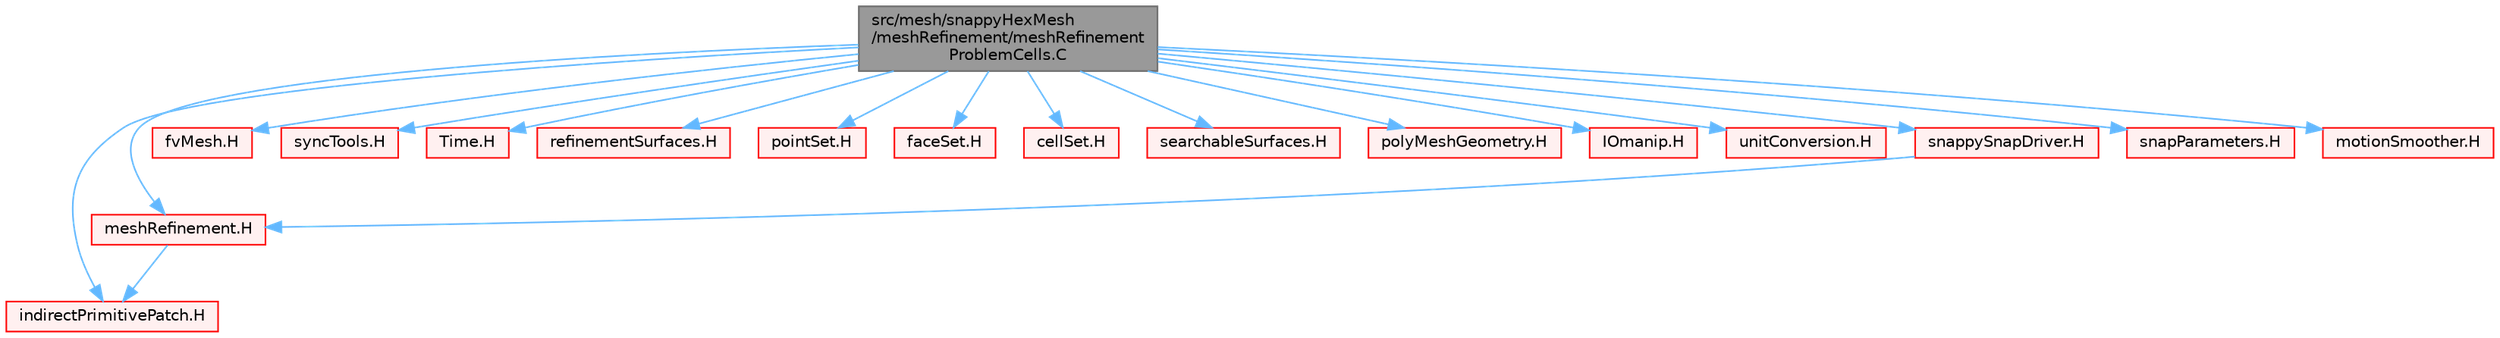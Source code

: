 digraph "src/mesh/snappyHexMesh/meshRefinement/meshRefinementProblemCells.C"
{
 // LATEX_PDF_SIZE
  bgcolor="transparent";
  edge [fontname=Helvetica,fontsize=10,labelfontname=Helvetica,labelfontsize=10];
  node [fontname=Helvetica,fontsize=10,shape=box,height=0.2,width=0.4];
  Node1 [id="Node000001",label="src/mesh/snappyHexMesh\l/meshRefinement/meshRefinement\lProblemCells.C",height=0.2,width=0.4,color="gray40", fillcolor="grey60", style="filled", fontcolor="black",tooltip=" "];
  Node1 -> Node2 [id="edge1_Node000001_Node000002",color="steelblue1",style="solid",tooltip=" "];
  Node2 [id="Node000002",label="meshRefinement.H",height=0.2,width=0.4,color="red", fillcolor="#FFF0F0", style="filled",URL="$meshRefinement_8H.html",tooltip=" "];
  Node2 -> Node233 [id="edge2_Node000002_Node000233",color="steelblue1",style="solid",tooltip=" "];
  Node233 [id="Node000233",label="indirectPrimitivePatch.H",height=0.2,width=0.4,color="red", fillcolor="#FFF0F0", style="filled",URL="$indirectPrimitivePatch_8H.html",tooltip=" "];
  Node1 -> Node290 [id="edge3_Node000001_Node000290",color="steelblue1",style="solid",tooltip=" "];
  Node290 [id="Node000290",label="fvMesh.H",height=0.2,width=0.4,color="red", fillcolor="#FFF0F0", style="filled",URL="$fvMesh_8H.html",tooltip=" "];
  Node1 -> Node367 [id="edge4_Node000001_Node000367",color="steelblue1",style="solid",tooltip=" "];
  Node367 [id="Node000367",label="syncTools.H",height=0.2,width=0.4,color="red", fillcolor="#FFF0F0", style="filled",URL="$syncTools_8H.html",tooltip=" "];
  Node1 -> Node381 [id="edge5_Node000001_Node000381",color="steelblue1",style="solid",tooltip=" "];
  Node381 [id="Node000381",label="Time.H",height=0.2,width=0.4,color="red", fillcolor="#FFF0F0", style="filled",URL="$Time_8H.html",tooltip=" "];
  Node1 -> Node406 [id="edge6_Node000001_Node000406",color="steelblue1",style="solid",tooltip=" "];
  Node406 [id="Node000406",label="refinementSurfaces.H",height=0.2,width=0.4,color="red", fillcolor="#FFF0F0", style="filled",URL="$refinementSurfaces_8H.html",tooltip=" "];
  Node1 -> Node441 [id="edge7_Node000001_Node000441",color="steelblue1",style="solid",tooltip=" "];
  Node441 [id="Node000441",label="pointSet.H",height=0.2,width=0.4,color="red", fillcolor="#FFF0F0", style="filled",URL="$pointSet_8H.html",tooltip=" "];
  Node1 -> Node443 [id="edge8_Node000001_Node000443",color="steelblue1",style="solid",tooltip=" "];
  Node443 [id="Node000443",label="faceSet.H",height=0.2,width=0.4,color="red", fillcolor="#FFF0F0", style="filled",URL="$faceSet_8H.html",tooltip=" "];
  Node1 -> Node233 [id="edge9_Node000001_Node000233",color="steelblue1",style="solid",tooltip=" "];
  Node1 -> Node444 [id="edge10_Node000001_Node000444",color="steelblue1",style="solid",tooltip=" "];
  Node444 [id="Node000444",label="cellSet.H",height=0.2,width=0.4,color="red", fillcolor="#FFF0F0", style="filled",URL="$cellSet_8H.html",tooltip=" "];
  Node1 -> Node445 [id="edge11_Node000001_Node000445",color="steelblue1",style="solid",tooltip=" "];
  Node445 [id="Node000445",label="searchableSurfaces.H",height=0.2,width=0.4,color="red", fillcolor="#FFF0F0", style="filled",URL="$searchableSurfaces_8H.html",tooltip=" "];
  Node1 -> Node447 [id="edge12_Node000001_Node000447",color="steelblue1",style="solid",tooltip=" "];
  Node447 [id="Node000447",label="polyMeshGeometry.H",height=0.2,width=0.4,color="red", fillcolor="#FFF0F0", style="filled",URL="$polyMeshGeometry_8H.html",tooltip=" "];
  Node1 -> Node487 [id="edge13_Node000001_Node000487",color="steelblue1",style="solid",tooltip=" "];
  Node487 [id="Node000487",label="IOmanip.H",height=0.2,width=0.4,color="red", fillcolor="#FFF0F0", style="filled",URL="$IOmanip_8H.html",tooltip="Istream and Ostream manipulators taking arguments."];
  Node1 -> Node488 [id="edge14_Node000001_Node000488",color="steelblue1",style="solid",tooltip=" "];
  Node488 [id="Node000488",label="unitConversion.H",height=0.2,width=0.4,color="red", fillcolor="#FFF0F0", style="filled",URL="$unitConversion_8H.html",tooltip="Unit conversion functions."];
  Node1 -> Node489 [id="edge15_Node000001_Node000489",color="steelblue1",style="solid",tooltip=" "];
  Node489 [id="Node000489",label="snappySnapDriver.H",height=0.2,width=0.4,color="red", fillcolor="#FFF0F0", style="filled",URL="$snappySnapDriver_8H.html",tooltip=" "];
  Node489 -> Node2 [id="edge16_Node000489_Node000002",color="steelblue1",style="solid",tooltip=" "];
  Node1 -> Node490 [id="edge17_Node000001_Node000490",color="steelblue1",style="solid",tooltip=" "];
  Node490 [id="Node000490",label="snapParameters.H",height=0.2,width=0.4,color="red", fillcolor="#FFF0F0", style="filled",URL="$snapParameters_8H.html",tooltip=" "];
  Node1 -> Node491 [id="edge18_Node000001_Node000491",color="steelblue1",style="solid",tooltip=" "];
  Node491 [id="Node000491",label="motionSmoother.H",height=0.2,width=0.4,color="red", fillcolor="#FFF0F0", style="filled",URL="$motionSmoother_8H.html",tooltip=" "];
}
